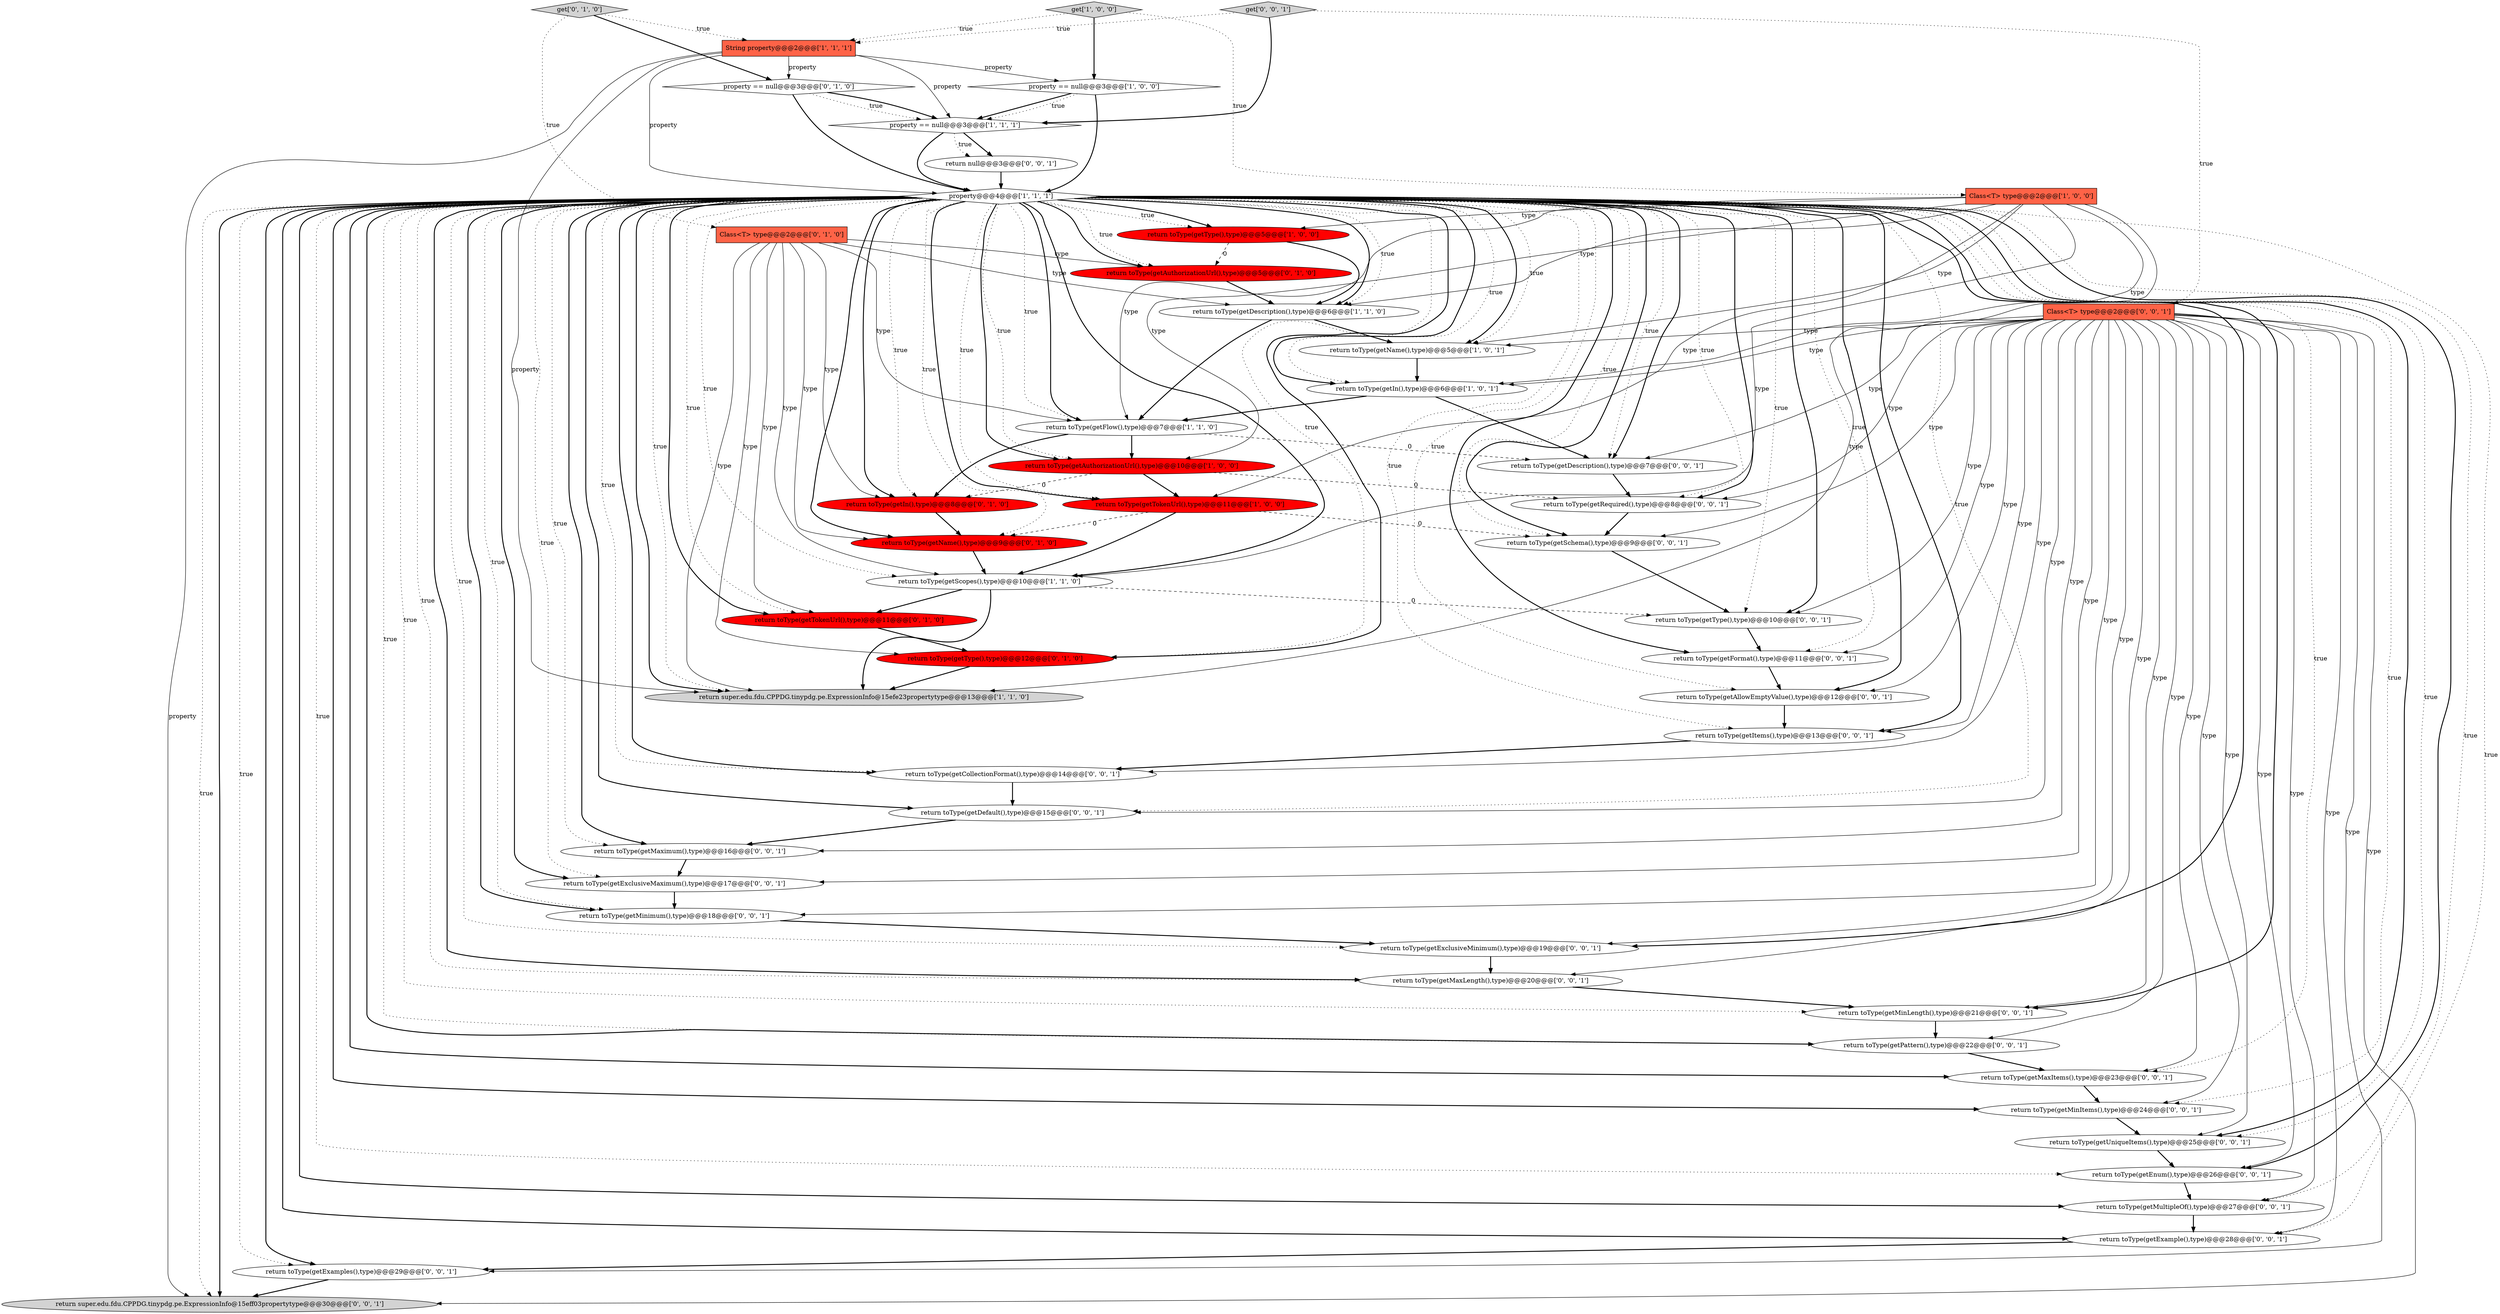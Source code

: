 digraph {
45 [style = filled, label = "return toType(getMinLength(),type)@@@21@@@['0', '0', '1']", fillcolor = white, shape = ellipse image = "AAA0AAABBB3BBB"];
41 [style = filled, label = "return toType(getUniqueItems(),type)@@@25@@@['0', '0', '1']", fillcolor = white, shape = ellipse image = "AAA0AAABBB3BBB"];
16 [style = filled, label = "return toType(getIn(),type)@@@8@@@['0', '1', '0']", fillcolor = red, shape = ellipse image = "AAA1AAABBB2BBB"];
6 [style = filled, label = "return toType(getAuthorizationUrl(),type)@@@10@@@['1', '0', '0']", fillcolor = red, shape = ellipse image = "AAA1AAABBB1BBB"];
29 [style = filled, label = "return toType(getAllowEmptyValue(),type)@@@12@@@['0', '0', '1']", fillcolor = white, shape = ellipse image = "AAA0AAABBB3BBB"];
37 [style = filled, label = "return toType(getEnum(),type)@@@26@@@['0', '0', '1']", fillcolor = white, shape = ellipse image = "AAA0AAABBB3BBB"];
12 [style = filled, label = "property@@@4@@@['1', '1', '1']", fillcolor = white, shape = diamond image = "AAA0AAABBB1BBB"];
22 [style = filled, label = "return toType(getName(),type)@@@9@@@['0', '1', '0']", fillcolor = red, shape = ellipse image = "AAA1AAABBB2BBB"];
26 [style = filled, label = "return toType(getMaxItems(),type)@@@23@@@['0', '0', '1']", fillcolor = white, shape = ellipse image = "AAA0AAABBB3BBB"];
15 [style = filled, label = "Class<T> type@@@2@@@['0', '1', '0']", fillcolor = tomato, shape = box image = "AAA0AAABBB2BBB"];
25 [style = filled, label = "return super.edu.fdu.CPPDG.tinypdg.pe.ExpressionInfo@15eff03propertytype@@@30@@@['0', '0', '1']", fillcolor = lightgray, shape = ellipse image = "AAA0AAABBB3BBB"];
32 [style = filled, label = "return toType(getPattern(),type)@@@22@@@['0', '0', '1']", fillcolor = white, shape = ellipse image = "AAA0AAABBB3BBB"];
23 [style = filled, label = "return toType(getMinimum(),type)@@@18@@@['0', '0', '1']", fillcolor = white, shape = ellipse image = "AAA0AAABBB3BBB"];
38 [style = filled, label = "return toType(getExclusiveMinimum(),type)@@@19@@@['0', '0', '1']", fillcolor = white, shape = ellipse image = "AAA0AAABBB3BBB"];
49 [style = filled, label = "return toType(getDescription(),type)@@@7@@@['0', '0', '1']", fillcolor = white, shape = ellipse image = "AAA0AAABBB3BBB"];
43 [style = filled, label = "return toType(getExamples(),type)@@@29@@@['0', '0', '1']", fillcolor = white, shape = ellipse image = "AAA0AAABBB3BBB"];
9 [style = filled, label = "return toType(getDescription(),type)@@@6@@@['1', '1', '0']", fillcolor = white, shape = ellipse image = "AAA0AAABBB1BBB"];
24 [style = filled, label = "get['0', '0', '1']", fillcolor = lightgray, shape = diamond image = "AAA0AAABBB3BBB"];
18 [style = filled, label = "return toType(getTokenUrl(),type)@@@11@@@['0', '1', '0']", fillcolor = red, shape = ellipse image = "AAA1AAABBB2BBB"];
33 [style = filled, label = "return toType(getCollectionFormat(),type)@@@14@@@['0', '0', '1']", fillcolor = white, shape = ellipse image = "AAA0AAABBB3BBB"];
2 [style = filled, label = "return toType(getFlow(),type)@@@7@@@['1', '1', '0']", fillcolor = white, shape = ellipse image = "AAA0AAABBB1BBB"];
30 [style = filled, label = "return toType(getSchema(),type)@@@9@@@['0', '0', '1']", fillcolor = white, shape = ellipse image = "AAA0AAABBB3BBB"];
36 [style = filled, label = "return toType(getMaximum(),type)@@@16@@@['0', '0', '1']", fillcolor = white, shape = ellipse image = "AAA0AAABBB3BBB"];
8 [style = filled, label = "return toType(getScopes(),type)@@@10@@@['1', '1', '0']", fillcolor = white, shape = ellipse image = "AAA0AAABBB1BBB"];
17 [style = filled, label = "property == null@@@3@@@['0', '1', '0']", fillcolor = white, shape = diamond image = "AAA0AAABBB2BBB"];
34 [style = filled, label = "return toType(getDefault(),type)@@@15@@@['0', '0', '1']", fillcolor = white, shape = ellipse image = "AAA0AAABBB3BBB"];
42 [style = filled, label = "return toType(getRequired(),type)@@@8@@@['0', '0', '1']", fillcolor = white, shape = ellipse image = "AAA0AAABBB3BBB"];
44 [style = filled, label = "return toType(getFormat(),type)@@@11@@@['0', '0', '1']", fillcolor = white, shape = ellipse image = "AAA0AAABBB3BBB"];
19 [style = filled, label = "return toType(getAuthorizationUrl(),type)@@@5@@@['0', '1', '0']", fillcolor = red, shape = ellipse image = "AAA1AAABBB2BBB"];
28 [style = filled, label = "return toType(getExclusiveMaximum(),type)@@@17@@@['0', '0', '1']", fillcolor = white, shape = ellipse image = "AAA0AAABBB3BBB"];
3 [style = filled, label = "Class<T> type@@@2@@@['1', '0', '0']", fillcolor = tomato, shape = box image = "AAA0AAABBB1BBB"];
47 [style = filled, label = "return toType(getMultipleOf(),type)@@@27@@@['0', '0', '1']", fillcolor = white, shape = ellipse image = "AAA0AAABBB3BBB"];
4 [style = filled, label = "return toType(getType(),type)@@@5@@@['1', '0', '0']", fillcolor = red, shape = ellipse image = "AAA1AAABBB1BBB"];
7 [style = filled, label = "return toType(getIn(),type)@@@6@@@['1', '0', '1']", fillcolor = white, shape = ellipse image = "AAA0AAABBB1BBB"];
27 [style = filled, label = "Class<T> type@@@2@@@['0', '0', '1']", fillcolor = tomato, shape = box image = "AAA0AAABBB3BBB"];
39 [style = filled, label = "return toType(getItems(),type)@@@13@@@['0', '0', '1']", fillcolor = white, shape = ellipse image = "AAA0AAABBB3BBB"];
48 [style = filled, label = "return toType(getExample(),type)@@@28@@@['0', '0', '1']", fillcolor = white, shape = ellipse image = "AAA0AAABBB3BBB"];
31 [style = filled, label = "return toType(getType(),type)@@@10@@@['0', '0', '1']", fillcolor = white, shape = ellipse image = "AAA0AAABBB3BBB"];
0 [style = filled, label = "property == null@@@3@@@['1', '0', '0']", fillcolor = white, shape = diamond image = "AAA0AAABBB1BBB"];
35 [style = filled, label = "return toType(getMinItems(),type)@@@24@@@['0', '0', '1']", fillcolor = white, shape = ellipse image = "AAA0AAABBB3BBB"];
1 [style = filled, label = "property == null@@@3@@@['1', '1', '1']", fillcolor = white, shape = diamond image = "AAA0AAABBB1BBB"];
13 [style = filled, label = "return toType(getName(),type)@@@5@@@['1', '0', '1']", fillcolor = white, shape = ellipse image = "AAA0AAABBB1BBB"];
10 [style = filled, label = "return toType(getTokenUrl(),type)@@@11@@@['1', '0', '0']", fillcolor = red, shape = ellipse image = "AAA1AAABBB1BBB"];
14 [style = filled, label = "get['1', '0', '0']", fillcolor = lightgray, shape = diamond image = "AAA0AAABBB1BBB"];
46 [style = filled, label = "return null@@@3@@@['0', '0', '1']", fillcolor = white, shape = ellipse image = "AAA0AAABBB3BBB"];
40 [style = filled, label = "return toType(getMaxLength(),type)@@@20@@@['0', '0', '1']", fillcolor = white, shape = ellipse image = "AAA0AAABBB3BBB"];
11 [style = filled, label = "String property@@@2@@@['1', '1', '1']", fillcolor = tomato, shape = box image = "AAA0AAABBB1BBB"];
21 [style = filled, label = "return toType(getType(),type)@@@12@@@['0', '1', '0']", fillcolor = red, shape = ellipse image = "AAA1AAABBB2BBB"];
5 [style = filled, label = "return super.edu.fdu.CPPDG.tinypdg.pe.ExpressionInfo@15efe23propertytype@@@13@@@['1', '1', '0']", fillcolor = lightgray, shape = ellipse image = "AAA0AAABBB1BBB"];
20 [style = filled, label = "get['0', '1', '0']", fillcolor = lightgray, shape = diamond image = "AAA0AAABBB2BBB"];
15->19 [style = solid, label="type"];
12->39 [style = dotted, label="true"];
3->2 [style = solid, label="type"];
12->40 [style = dotted, label="true"];
12->45 [style = bold, label=""];
12->5 [style = bold, label=""];
12->44 [style = bold, label=""];
20->11 [style = dotted, label="true"];
12->8 [style = dotted, label="true"];
2->6 [style = bold, label=""];
35->41 [style = bold, label=""];
17->1 [style = dotted, label="true"];
27->40 [style = solid, label="type"];
36->28 [style = bold, label=""];
12->42 [style = dotted, label="true"];
12->42 [style = bold, label=""];
27->26 [style = solid, label="type"];
10->22 [style = dashed, label="0"];
24->27 [style = dotted, label="true"];
12->9 [style = bold, label=""];
7->49 [style = bold, label=""];
12->21 [style = dotted, label="true"];
12->7 [style = bold, label=""];
12->35 [style = dotted, label="true"];
1->46 [style = bold, label=""];
22->8 [style = bold, label=""];
27->45 [style = solid, label="type"];
12->47 [style = bold, label=""];
12->40 [style = bold, label=""];
12->2 [style = bold, label=""];
12->10 [style = bold, label=""];
12->38 [style = bold, label=""];
27->48 [style = solid, label="type"];
10->8 [style = bold, label=""];
19->9 [style = bold, label=""];
48->43 [style = bold, label=""];
26->35 [style = bold, label=""];
12->18 [style = bold, label=""];
2->49 [style = dashed, label="0"];
1->12 [style = bold, label=""];
14->3 [style = dotted, label="true"];
9->13 [style = bold, label=""];
15->16 [style = solid, label="type"];
11->0 [style = solid, label="property"];
14->11 [style = dotted, label="true"];
27->47 [style = solid, label="type"];
12->22 [style = bold, label=""];
12->33 [style = dotted, label="true"];
20->15 [style = dotted, label="true"];
12->34 [style = dotted, label="true"];
2->16 [style = bold, label=""];
27->49 [style = solid, label="type"];
15->2 [style = solid, label="type"];
12->31 [style = dotted, label="true"];
12->28 [style = bold, label=""];
12->23 [style = dotted, label="true"];
47->48 [style = bold, label=""];
9->2 [style = bold, label=""];
27->42 [style = solid, label="type"];
12->21 [style = bold, label=""];
8->18 [style = bold, label=""];
3->4 [style = solid, label="type"];
29->39 [style = bold, label=""];
12->44 [style = dotted, label="true"];
41->37 [style = bold, label=""];
12->2 [style = dotted, label="true"];
27->41 [style = solid, label="type"];
27->23 [style = solid, label="type"];
6->42 [style = dashed, label="0"];
3->6 [style = solid, label="type"];
12->18 [style = dotted, label="true"];
12->48 [style = bold, label=""];
12->35 [style = bold, label=""];
3->7 [style = solid, label="type"];
32->26 [style = bold, label=""];
12->37 [style = bold, label=""];
12->41 [style = bold, label=""];
27->25 [style = solid, label="type"];
12->47 [style = dotted, label="true"];
12->22 [style = dotted, label="true"];
6->16 [style = dashed, label="0"];
12->29 [style = bold, label=""];
12->32 [style = dotted, label="true"];
12->10 [style = dotted, label="true"];
27->29 [style = solid, label="type"];
12->6 [style = dotted, label="true"];
12->19 [style = dotted, label="true"];
7->2 [style = bold, label=""];
15->21 [style = solid, label="type"];
34->36 [style = bold, label=""];
12->33 [style = bold, label=""];
12->4 [style = dotted, label="true"];
12->7 [style = dotted, label="true"];
12->25 [style = dotted, label="true"];
3->8 [style = solid, label="type"];
27->28 [style = solid, label="type"];
12->31 [style = bold, label=""];
27->13 [style = solid, label="type"];
12->37 [style = dotted, label="true"];
37->47 [style = bold, label=""];
4->9 [style = bold, label=""];
17->1 [style = bold, label=""];
27->34 [style = solid, label="type"];
44->29 [style = bold, label=""];
0->12 [style = bold, label=""];
27->44 [style = solid, label="type"];
12->43 [style = dotted, label="true"];
12->36 [style = dotted, label="true"];
12->36 [style = bold, label=""];
12->32 [style = bold, label=""];
45->32 [style = bold, label=""];
12->41 [style = dotted, label="true"];
12->49 [style = dotted, label="true"];
3->5 [style = solid, label="type"];
15->9 [style = solid, label="type"];
27->39 [style = solid, label="type"];
27->36 [style = solid, label="type"];
39->33 [style = bold, label=""];
1->46 [style = dotted, label="true"];
12->49 [style = bold, label=""];
12->26 [style = dotted, label="true"];
24->11 [style = dotted, label="true"];
12->13 [style = bold, label=""];
21->5 [style = bold, label=""];
12->13 [style = dotted, label="true"];
17->12 [style = bold, label=""];
10->30 [style = dashed, label="0"];
11->5 [style = solid, label="property"];
31->44 [style = bold, label=""];
30->31 [style = bold, label=""];
12->8 [style = bold, label=""];
0->1 [style = bold, label=""];
28->23 [style = bold, label=""];
6->10 [style = bold, label=""];
27->38 [style = solid, label="type"];
4->19 [style = dashed, label="0"];
11->1 [style = solid, label="property"];
27->33 [style = solid, label="type"];
27->43 [style = solid, label="type"];
27->7 [style = solid, label="type"];
27->30 [style = solid, label="type"];
18->21 [style = bold, label=""];
12->39 [style = bold, label=""];
12->43 [style = bold, label=""];
24->1 [style = bold, label=""];
38->40 [style = bold, label=""];
0->1 [style = dotted, label="true"];
3->13 [style = solid, label="type"];
15->22 [style = solid, label="type"];
15->8 [style = solid, label="type"];
27->32 [style = solid, label="type"];
49->42 [style = bold, label=""];
11->25 [style = solid, label="property"];
27->31 [style = solid, label="type"];
15->18 [style = solid, label="type"];
20->17 [style = bold, label=""];
12->29 [style = dotted, label="true"];
11->12 [style = solid, label="property"];
3->9 [style = solid, label="type"];
46->12 [style = bold, label=""];
12->30 [style = bold, label=""];
12->34 [style = bold, label=""];
12->16 [style = bold, label=""];
12->26 [style = bold, label=""];
12->38 [style = dotted, label="true"];
16->22 [style = bold, label=""];
12->6 [style = bold, label=""];
3->10 [style = solid, label="type"];
27->37 [style = solid, label="type"];
12->30 [style = dotted, label="true"];
12->28 [style = dotted, label="true"];
27->35 [style = solid, label="type"];
12->45 [style = dotted, label="true"];
12->16 [style = dotted, label="true"];
12->4 [style = bold, label=""];
12->5 [style = dotted, label="true"];
8->5 [style = bold, label=""];
14->0 [style = bold, label=""];
13->7 [style = bold, label=""];
12->25 [style = bold, label=""];
42->30 [style = bold, label=""];
11->17 [style = solid, label="property"];
23->38 [style = bold, label=""];
12->23 [style = bold, label=""];
40->45 [style = bold, label=""];
8->31 [style = dashed, label="0"];
12->19 [style = bold, label=""];
43->25 [style = bold, label=""];
33->34 [style = bold, label=""];
15->5 [style = solid, label="type"];
12->9 [style = dotted, label="true"];
12->48 [style = dotted, label="true"];
}
